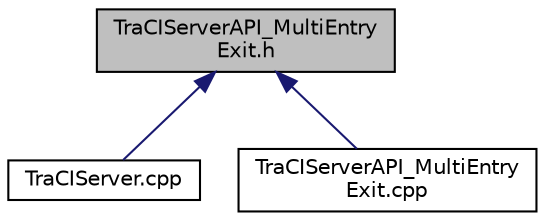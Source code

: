 digraph "TraCIServerAPI_MultiEntryExit.h"
{
  edge [fontname="Helvetica",fontsize="10",labelfontname="Helvetica",labelfontsize="10"];
  node [fontname="Helvetica",fontsize="10",shape=record];
  Node84 [label="TraCIServerAPI_MultiEntry\lExit.h",height=0.2,width=0.4,color="black", fillcolor="grey75", style="filled", fontcolor="black"];
  Node84 -> Node85 [dir="back",color="midnightblue",fontsize="10",style="solid",fontname="Helvetica"];
  Node85 [label="TraCIServer.cpp",height=0.2,width=0.4,color="black", fillcolor="white", style="filled",URL="$d0/d7d/_tra_c_i_server_8cpp.html"];
  Node84 -> Node86 [dir="back",color="midnightblue",fontsize="10",style="solid",fontname="Helvetica"];
  Node86 [label="TraCIServerAPI_MultiEntry\lExit.cpp",height=0.2,width=0.4,color="black", fillcolor="white", style="filled",URL="$d9/d41/_tra_c_i_server_a_p_i___multi_entry_exit_8cpp.html"];
}
